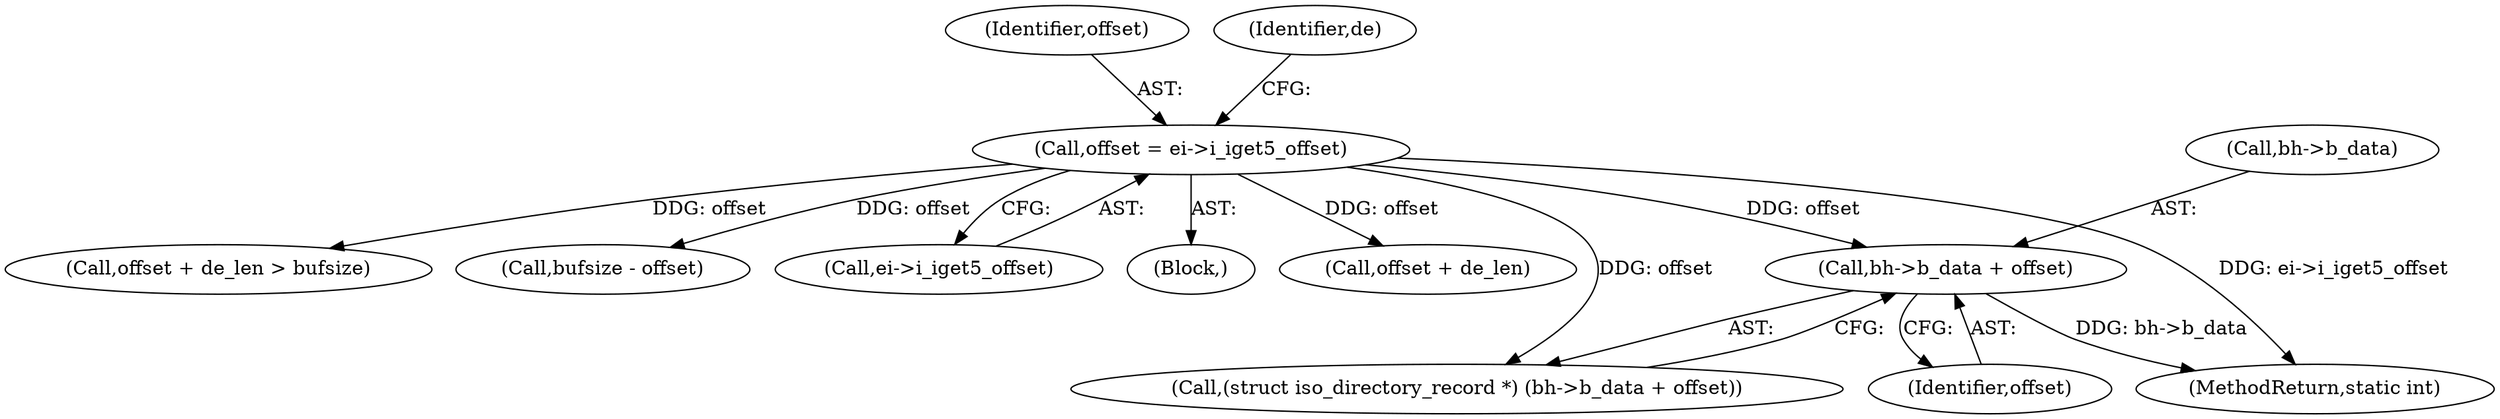 digraph "0_linux_410dd3cf4c9b36f27ed4542ee18b1af5e68645a4_0@pointer" {
"1000185" [label="(Call,bh->b_data + offset)"];
"1000176" [label="(Call,offset = ei->i_iget5_offset)"];
"1000176" [label="(Call,offset = ei->i_iget5_offset)"];
"1000177" [label="(Identifier,offset)"];
"1000197" [label="(Call,offset + de_len > bufsize)"];
"1000727" [label="(MethodReturn,static int)"];
"1000189" [label="(Identifier,offset)"];
"1000206" [label="(Call,bufsize - offset)"];
"1000183" [label="(Call,(struct iso_directory_record *) (bh->b_data + offset))"];
"1000178" [label="(Call,ei->i_iget5_offset)"];
"1000115" [label="(Block,)"];
"1000182" [label="(Identifier,de)"];
"1000186" [label="(Call,bh->b_data)"];
"1000185" [label="(Call,bh->b_data + offset)"];
"1000198" [label="(Call,offset + de_len)"];
"1000185" -> "1000183"  [label="AST: "];
"1000185" -> "1000189"  [label="CFG: "];
"1000186" -> "1000185"  [label="AST: "];
"1000189" -> "1000185"  [label="AST: "];
"1000183" -> "1000185"  [label="CFG: "];
"1000185" -> "1000727"  [label="DDG: bh->b_data"];
"1000176" -> "1000185"  [label="DDG: offset"];
"1000176" -> "1000115"  [label="AST: "];
"1000176" -> "1000178"  [label="CFG: "];
"1000177" -> "1000176"  [label="AST: "];
"1000178" -> "1000176"  [label="AST: "];
"1000182" -> "1000176"  [label="CFG: "];
"1000176" -> "1000727"  [label="DDG: ei->i_iget5_offset"];
"1000176" -> "1000183"  [label="DDG: offset"];
"1000176" -> "1000197"  [label="DDG: offset"];
"1000176" -> "1000198"  [label="DDG: offset"];
"1000176" -> "1000206"  [label="DDG: offset"];
}
